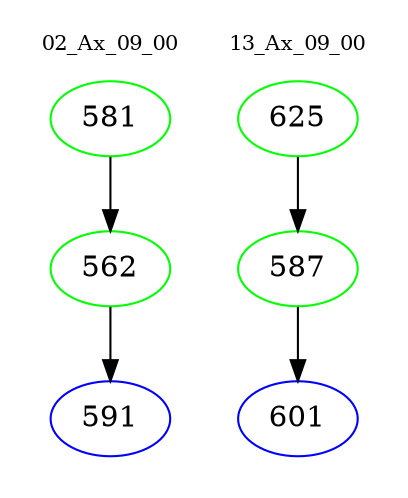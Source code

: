 digraph{
subgraph cluster_0 {
color = white
label = "02_Ax_09_00";
fontsize=10;
T0_581 [label="581", color="green"]
T0_581 -> T0_562 [color="black"]
T0_562 [label="562", color="green"]
T0_562 -> T0_591 [color="black"]
T0_591 [label="591", color="blue"]
}
subgraph cluster_1 {
color = white
label = "13_Ax_09_00";
fontsize=10;
T1_625 [label="625", color="green"]
T1_625 -> T1_587 [color="black"]
T1_587 [label="587", color="green"]
T1_587 -> T1_601 [color="black"]
T1_601 [label="601", color="blue"]
}
}
